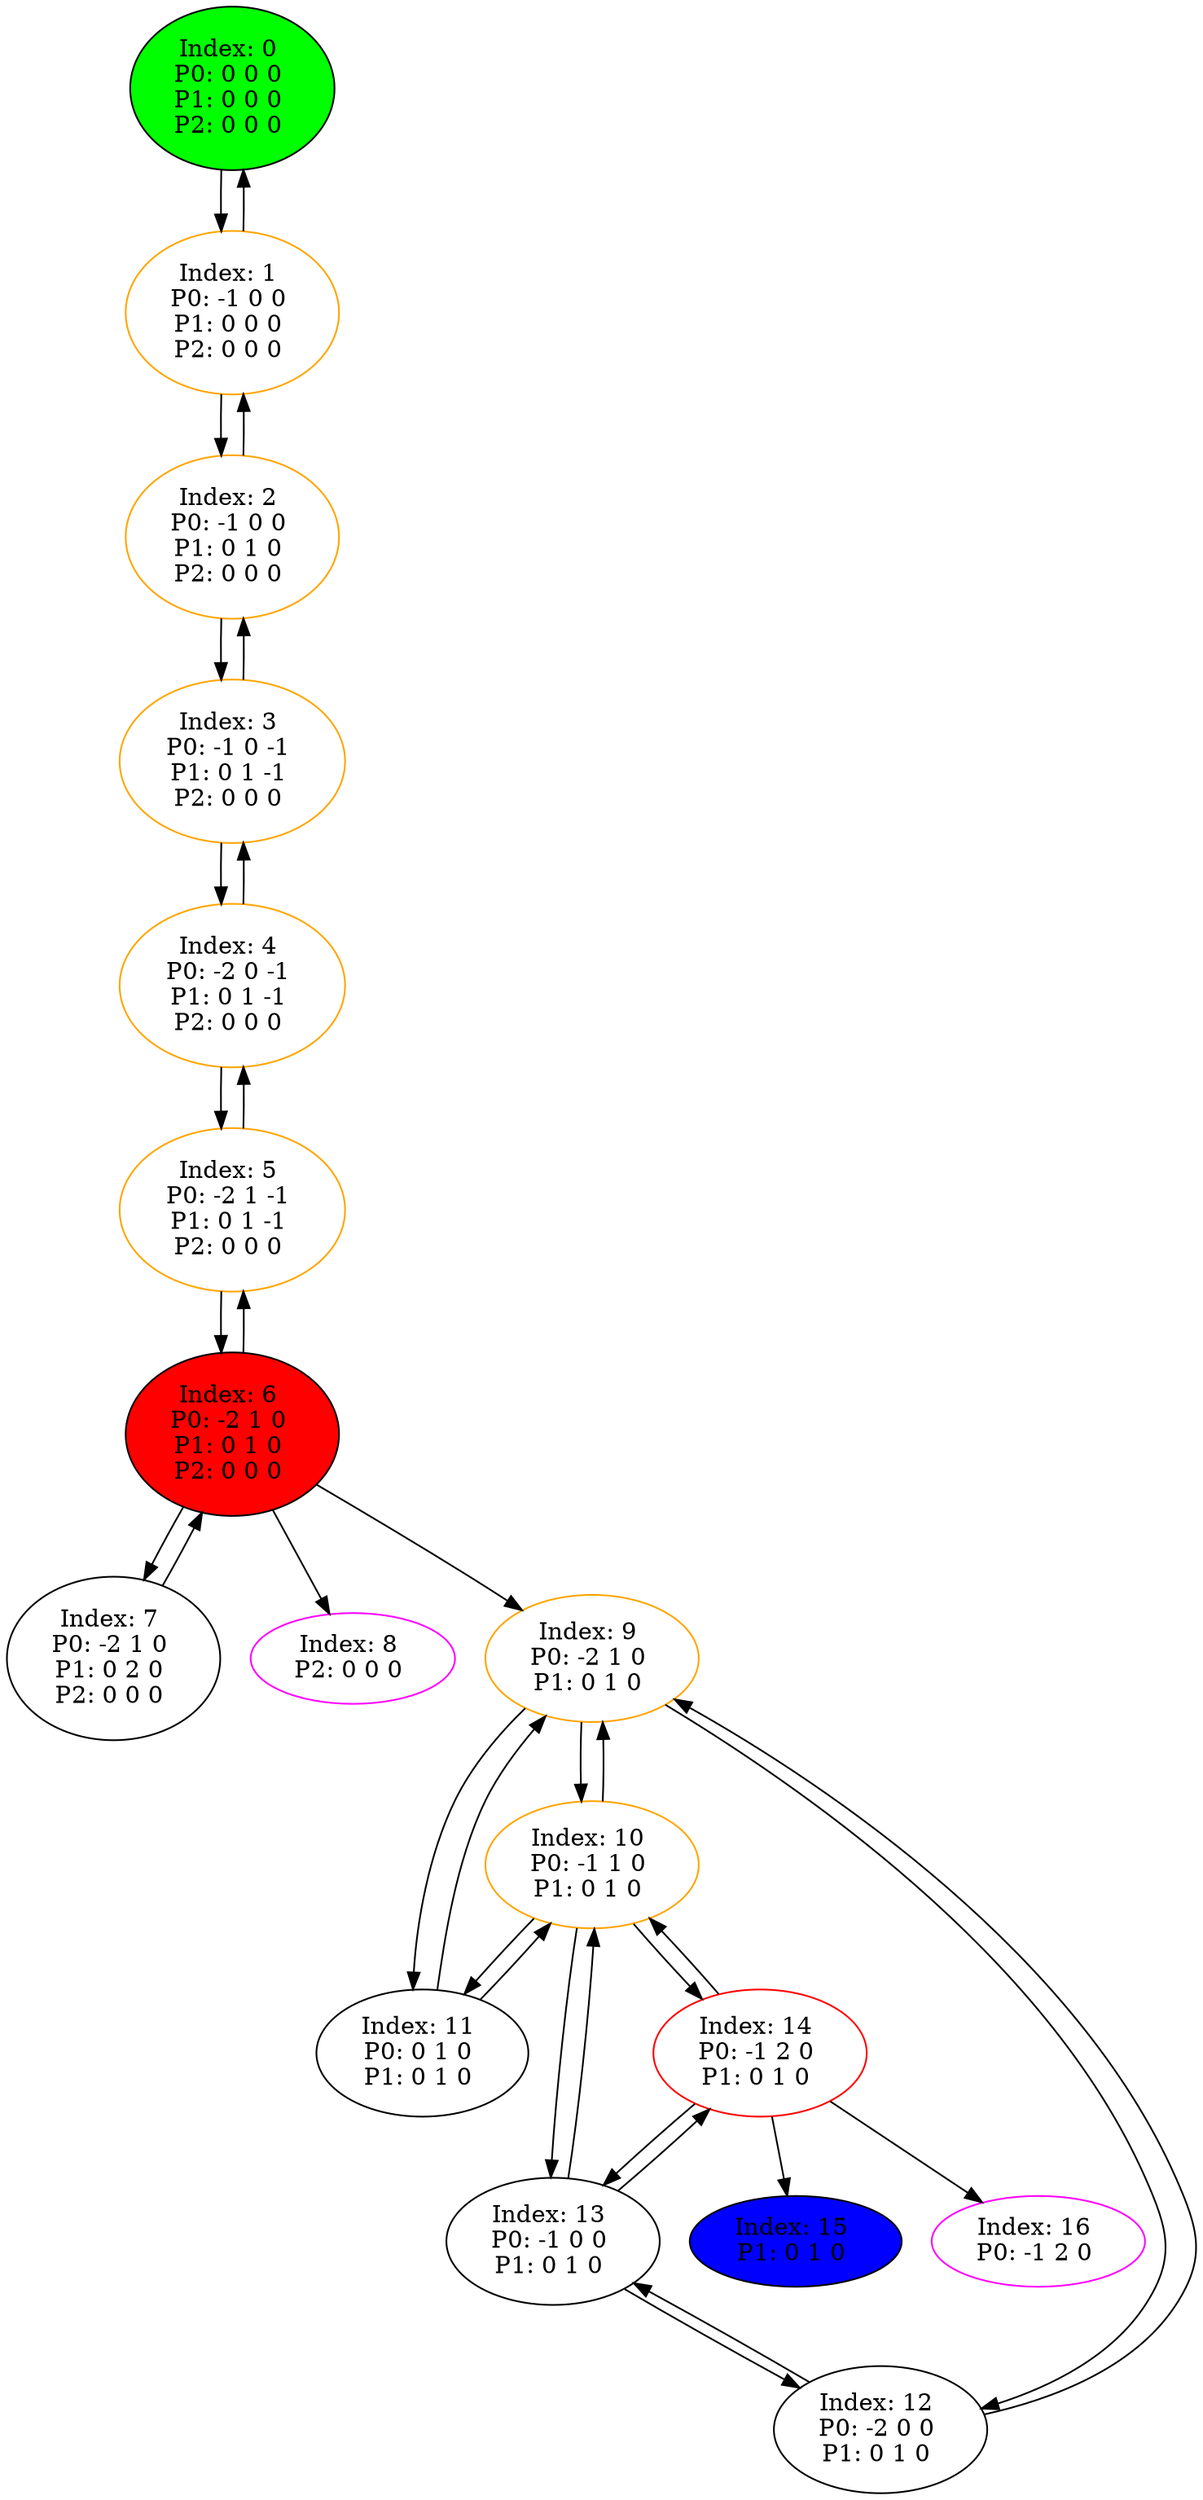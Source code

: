 digraph G {
color = "black"
0[label = "Index: 0 
P0: 0 0 0 
P1: 0 0 0 
P2: 0 0 0 
", style="filled", fillcolor = "green"]
1[label = "Index: 1 
P0: -1 0 0 
P1: 0 0 0 
P2: 0 0 0 
", color = "orange"]
2[label = "Index: 2 
P0: -1 0 0 
P1: 0 1 0 
P2: 0 0 0 
", color = "orange"]
3[label = "Index: 3 
P0: -1 0 -1 
P1: 0 1 -1 
P2: 0 0 0 
", color = "orange"]
4[label = "Index: 4 
P0: -2 0 -1 
P1: 0 1 -1 
P2: 0 0 0 
", color = "orange"]
5[label = "Index: 5 
P0: -2 1 -1 
P1: 0 1 -1 
P2: 0 0 0 
", color = "orange"]
6[label = "Index: 6 
P0: -2 1 0 
P1: 0 1 0 
P2: 0 0 0 
", style="filled", fillcolor = "red"]
7[label = "Index: 7 
P0: -2 1 0 
P1: 0 2 0 
P2: 0 0 0 
"]
8[label = "Index: 8 
P2: 0 0 0 
", color = "fuchsia"]
9[label = "Index: 9 
P0: -2 1 0 
P1: 0 1 0 
", color = "orange"]
10[label = "Index: 10 
P0: -1 1 0 
P1: 0 1 0 
", color = "orange"]
11[label = "Index: 11 
P0: 0 1 0 
P1: 0 1 0 
"]
12[label = "Index: 12 
P0: -2 0 0 
P1: 0 1 0 
"]
13[label = "Index: 13 
P0: -1 0 0 
P1: 0 1 0 
"]
14[label = "Index: 14 
P0: -1 2 0 
P1: 0 1 0 
", color = "red"]
15[label = "Index: 15 
P1: 0 1 0 
", style="filled", fillcolor = "blue"]
16[label = "Index: 16 
P0: -1 2 0 
", color = "fuchsia"]
0 -> 1

1 -> 0
1 -> 2

2 -> 1
2 -> 3

3 -> 2
3 -> 4

4 -> 3
4 -> 5

5 -> 4
5 -> 6

6 -> 5
6 -> 7
6 -> 8
6 -> 9

7 -> 6

9 -> 10
9 -> 11
9 -> 12

10 -> 9
10 -> 11
10 -> 13
10 -> 14

11 -> 9
11 -> 10

12 -> 9
12 -> 13

13 -> 10
13 -> 12
13 -> 14

14 -> 10
14 -> 13
14 -> 15
14 -> 16

}
